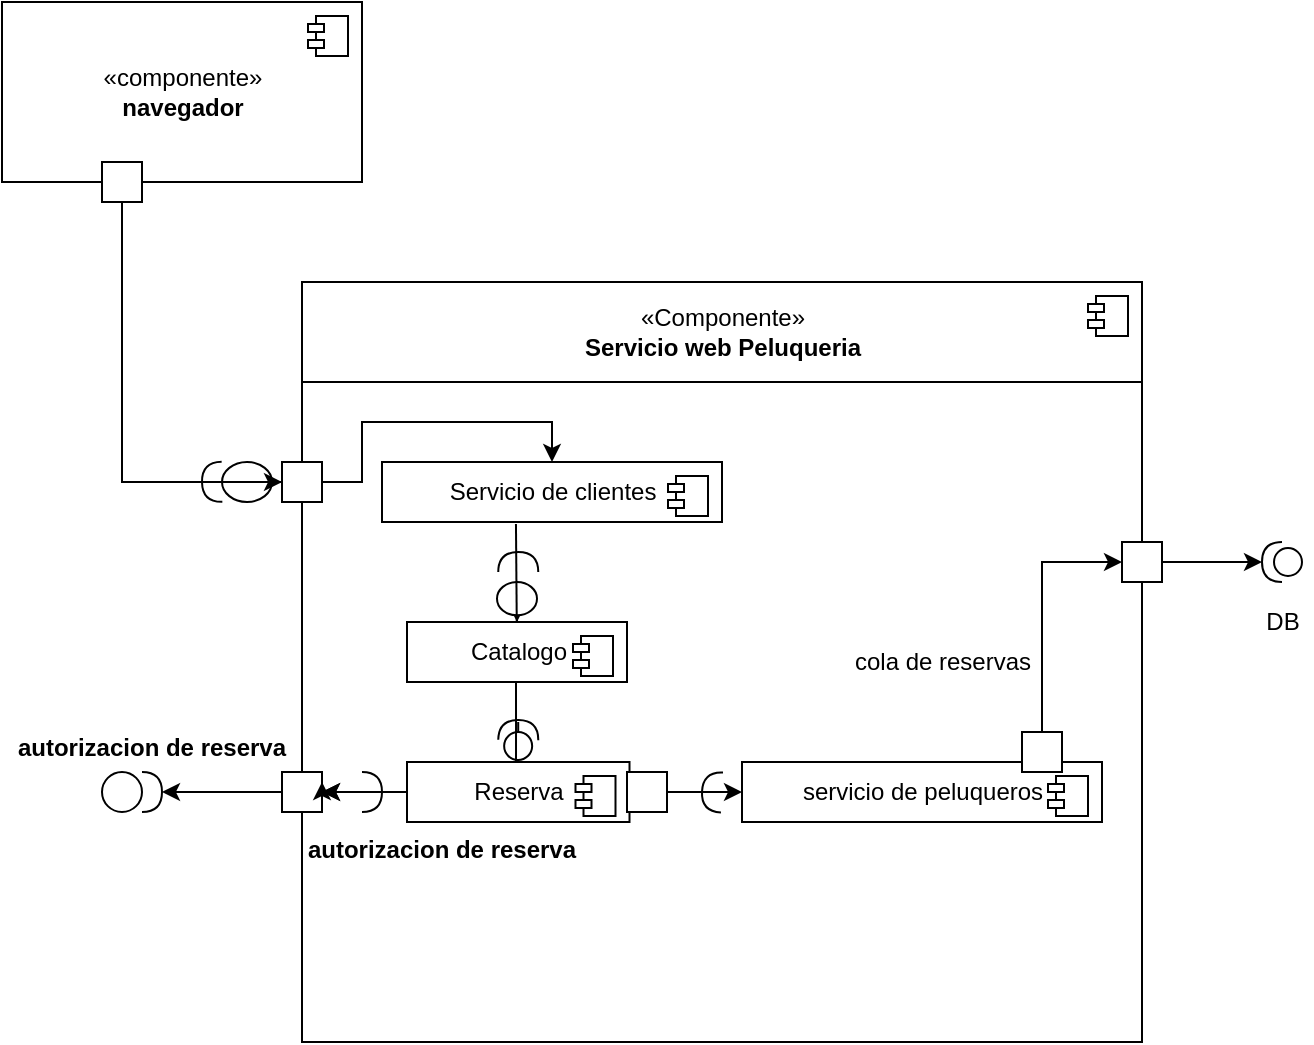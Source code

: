 <mxfile version="13.2.1" type="device"><diagram name="Page-1" id="b5b7bab2-c9e2-2cf4-8b2a-24fd1a2a6d21"><mxGraphModel dx="1648" dy="790" grid="1" gridSize="10" guides="1" tooltips="1" connect="1" arrows="1" fold="1" page="1" pageScale="1" pageWidth="827" pageHeight="1169" background="#ffffff" math="0" shadow="0"><root><mxCell id="0"/><mxCell id="1" parent="0"/><mxCell id="eTVQsn7Vs9Rh27knlKW9-17" style="edgeStyle=orthogonalEdgeStyle;rounded=0;orthogonalLoop=1;jettySize=auto;html=1;exitX=0;exitY=0.5;exitDx=0;exitDy=0;entryX=1;entryY=0.5;entryDx=0;entryDy=0;dashed=1;" parent="1" target="eTVQsn7Vs9Rh27knlKW9-12" edge="1"><mxGeometry relative="1" as="geometry"><mxPoint x="180" y="275" as="sourcePoint"/></mxGeometry></mxCell><mxCell id="eTVQsn7Vs9Rh27knlKW9-12" value="Reserva" style="html=1;dropTarget=0;" parent="1" vertex="1"><mxGeometry x="180" y="350" width="180" height="40" as="geometry"/></mxCell><mxCell id="eTVQsn7Vs9Rh27knlKW9-13" value="" style="shape=component;jettyWidth=8;jettyHeight=4;" parent="eTVQsn7Vs9Rh27knlKW9-12" vertex="1"><mxGeometry x="1" width="20" height="20" relative="1" as="geometry"><mxPoint x="-27" y="7" as="offset"/></mxGeometry></mxCell><mxCell id="L-HVr2OqmcsQLaKD0maB-1" value="«Componente»&lt;br&gt;&lt;b&gt;Servicio web Peluqueria&lt;/b&gt;" style="html=1;dropTarget=0;" parent="1" vertex="1"><mxGeometry x="160" y="170" width="420" height="50" as="geometry"/></mxCell><mxCell id="L-HVr2OqmcsQLaKD0maB-2" value="" style="shape=component;jettyWidth=8;jettyHeight=4;" parent="L-HVr2OqmcsQLaKD0maB-1" vertex="1"><mxGeometry x="1" width="20" height="20" relative="1" as="geometry"><mxPoint x="-27" y="7" as="offset"/></mxGeometry></mxCell><mxCell id="L-HVr2OqmcsQLaKD0maB-3" value="" style="html=1;" parent="1" vertex="1"><mxGeometry x="160" y="220" width="420" height="330" as="geometry"/></mxCell><mxCell id="L-HVr2OqmcsQLaKD0maB-6" value="«componente»&lt;br&gt;&lt;b&gt;navegador&lt;/b&gt;" style="html=1;dropTarget=0;" parent="1" vertex="1"><mxGeometry x="10" y="30" width="180" height="90" as="geometry"/></mxCell><mxCell id="L-HVr2OqmcsQLaKD0maB-7" value="" style="shape=component;jettyWidth=8;jettyHeight=4;" parent="L-HVr2OqmcsQLaKD0maB-6" vertex="1"><mxGeometry x="1" width="20" height="20" relative="1" as="geometry"><mxPoint x="-27" y="7" as="offset"/></mxGeometry></mxCell><mxCell id="L-HVr2OqmcsQLaKD0maB-14" style="edgeStyle=orthogonalEdgeStyle;rounded=0;orthogonalLoop=1;jettySize=auto;html=1;entryX=0.5;entryY=0;entryDx=0;entryDy=0;" parent="1" source="SXEvewp7m8TOfxpZrcnE-1" target="L-HVr2OqmcsQLaKD0maB-12" edge="1"><mxGeometry relative="1" as="geometry"/></mxCell><mxCell id="L-HVr2OqmcsQLaKD0maB-8" value="Catalogo" style="html=1;dropTarget=0;" parent="1" vertex="1"><mxGeometry x="212.5" y="340" width="110" height="30" as="geometry"/></mxCell><mxCell id="L-HVr2OqmcsQLaKD0maB-9" value="" style="shape=component;jettyWidth=8;jettyHeight=4;" parent="L-HVr2OqmcsQLaKD0maB-8" vertex="1"><mxGeometry x="1" width="20" height="20" relative="1" as="geometry"><mxPoint x="-27" y="7" as="offset"/></mxGeometry></mxCell><mxCell id="L-HVr2OqmcsQLaKD0maB-32" style="edgeStyle=orthogonalEdgeStyle;rounded=0;orthogonalLoop=1;jettySize=auto;html=1;exitX=0;exitY=0.5;exitDx=0;exitDy=0;entryX=1;entryY=0.5;entryDx=0;entryDy=0;" parent="1" source="L-HVr2OqmcsQLaKD0maB-33" target="L-HVr2OqmcsQLaKD0maB-31" edge="1"><mxGeometry relative="1" as="geometry"/></mxCell><mxCell id="L-HVr2OqmcsQLaKD0maB-36" style="edgeStyle=orthogonalEdgeStyle;rounded=0;orthogonalLoop=1;jettySize=auto;html=1;exitX=0;exitY=0.5;exitDx=0;exitDy=0;entryX=1;entryY=0.5;entryDx=0;entryDy=0;" parent="1" source="L-HVr2OqmcsQLaKD0maB-12" target="L-HVr2OqmcsQLaKD0maB-31" edge="1"><mxGeometry relative="1" as="geometry"/></mxCell><mxCell id="L-HVr2OqmcsQLaKD0maB-12" value="Reserva" style="html=1;dropTarget=0;" parent="1" vertex="1"><mxGeometry x="212.5" y="410" width="111.25" height="30" as="geometry"/></mxCell><mxCell id="L-HVr2OqmcsQLaKD0maB-13" value="" style="shape=component;jettyWidth=8;jettyHeight=4;" parent="L-HVr2OqmcsQLaKD0maB-12" vertex="1"><mxGeometry x="1" width="20" height="20" relative="1" as="geometry"><mxPoint x="-27" y="7" as="offset"/></mxGeometry></mxCell><mxCell id="L-HVr2OqmcsQLaKD0maB-21" value="" style="shape=umlBoundary;whiteSpace=wrap;html=1;rotation=-180;" parent="1" vertex="1"><mxGeometry x="120" y="260" width="30" height="20" as="geometry"/></mxCell><mxCell id="L-HVr2OqmcsQLaKD0maB-27" style="edgeStyle=orthogonalEdgeStyle;rounded=0;orthogonalLoop=1;jettySize=auto;html=1;exitX=1;exitY=0.5;exitDx=0;exitDy=0;entryX=0.5;entryY=0;entryDx=0;entryDy=0;" parent="1" source="L-HVr2OqmcsQLaKD0maB-28" target="L-HVr2OqmcsQLaKD0maB-8" edge="1"><mxGeometry relative="1" as="geometry"/></mxCell><mxCell id="L-HVr2OqmcsQLaKD0maB-23" value="" style="html=1;" parent="1" vertex="1"><mxGeometry x="150" y="260" width="20" height="20" as="geometry"/></mxCell><mxCell id="5_LKxuTp0qOmciZy18Ir-15" style="edgeStyle=orthogonalEdgeStyle;rounded=0;orthogonalLoop=1;jettySize=auto;html=1;exitX=0.5;exitY=1;exitDx=0;exitDy=0;entryX=0;entryY=0.5;entryDx=0;entryDy=0;" parent="1" source="L-HVr2OqmcsQLaKD0maB-25" target="L-HVr2OqmcsQLaKD0maB-23" edge="1"><mxGeometry relative="1" as="geometry"><Array as="points"><mxPoint x="70" y="270"/></Array></mxGeometry></mxCell><mxCell id="L-HVr2OqmcsQLaKD0maB-25" value="" style="html=1;" parent="1" vertex="1"><mxGeometry x="60" y="110" width="20" height="20" as="geometry"/></mxCell><mxCell id="L-HVr2OqmcsQLaKD0maB-28" value="" style="shape=umlBoundary;whiteSpace=wrap;html=1;rotation=-90;" parent="1" vertex="1"><mxGeometry x="257.5" y="320" width="20" height="20" as="geometry"/></mxCell><mxCell id="L-HVr2OqmcsQLaKD0maB-29" style="edgeStyle=orthogonalEdgeStyle;rounded=0;orthogonalLoop=1;jettySize=auto;html=1;exitX=1;exitY=0.5;exitDx=0;exitDy=0;entryX=0.5;entryY=0;entryDx=0;entryDy=0;" parent="1" source="L-HVr2OqmcsQLaKD0maB-23" target="5_LKxuTp0qOmciZy18Ir-1" edge="1"><mxGeometry relative="1" as="geometry"><mxPoint x="170" y="270" as="sourcePoint"/><mxPoint x="267.5" y="340" as="targetPoint"/></mxGeometry></mxCell><mxCell id="L-HVr2OqmcsQLaKD0maB-30" value="" style="shape=requiredInterface;html=1;verticalLabelPosition=bottom;" parent="1" vertex="1"><mxGeometry x="80" y="415" width="10" height="20" as="geometry"/></mxCell><mxCell id="L-HVr2OqmcsQLaKD0maB-38" style="edgeStyle=orthogonalEdgeStyle;rounded=0;orthogonalLoop=1;jettySize=auto;html=1;exitX=0;exitY=0.5;exitDx=0;exitDy=0;entryX=1;entryY=0.5;entryDx=0;entryDy=0;entryPerimeter=0;" parent="1" source="L-HVr2OqmcsQLaKD0maB-31" target="L-HVr2OqmcsQLaKD0maB-30" edge="1"><mxGeometry relative="1" as="geometry"/></mxCell><mxCell id="L-HVr2OqmcsQLaKD0maB-31" value="" style="html=1;" parent="1" vertex="1"><mxGeometry x="150" y="415" width="20" height="20" as="geometry"/></mxCell><mxCell id="L-HVr2OqmcsQLaKD0maB-35" style="edgeStyle=orthogonalEdgeStyle;rounded=0;orthogonalLoop=1;jettySize=auto;html=1;exitX=1;exitY=0.5;exitDx=0;exitDy=0;exitPerimeter=0;entryX=1;entryY=0.25;entryDx=0;entryDy=0;" parent="1" source="L-HVr2OqmcsQLaKD0maB-33" target="L-HVr2OqmcsQLaKD0maB-31" edge="1"><mxGeometry relative="1" as="geometry"/></mxCell><mxCell id="L-HVr2OqmcsQLaKD0maB-33" value="" style="shape=requiredInterface;html=1;verticalLabelPosition=bottom;" parent="1" vertex="1"><mxGeometry x="190" y="415" width="10" height="20" as="geometry"/></mxCell><mxCell id="L-HVr2OqmcsQLaKD0maB-37" value="autorizacion de reserva" style="text;align=center;fontStyle=1;verticalAlign=middle;spacingLeft=3;spacingRight=3;strokeColor=none;rotatable=0;points=[[0,0.5],[1,0.5]];portConstraint=eastwest;" parent="1" vertex="1"><mxGeometry x="190" y="440" width="80" height="26" as="geometry"/></mxCell><mxCell id="L-HVr2OqmcsQLaKD0maB-39" value="autorizacion de reserva" style="text;align=center;fontStyle=1;verticalAlign=middle;spacingLeft=3;spacingRight=3;strokeColor=none;rotatable=0;points=[[0,0.5],[1,0.5]];portConstraint=eastwest;" parent="1" vertex="1"><mxGeometry x="45" y="389" width="80" height="26" as="geometry"/></mxCell><mxCell id="5_LKxuTp0qOmciZy18Ir-11" style="edgeStyle=orthogonalEdgeStyle;rounded=0;orthogonalLoop=1;jettySize=auto;html=1;exitX=1;exitY=0.5;exitDx=0;exitDy=0;entryX=0;entryY=0.5;entryDx=0;entryDy=0;" parent="1" source="L-HVr2OqmcsQLaKD0maB-40" target="L-HVr2OqmcsQLaKD0maB-41" edge="1"><mxGeometry relative="1" as="geometry"/></mxCell><mxCell id="L-HVr2OqmcsQLaKD0maB-40" value="" style="html=1;" parent="1" vertex="1"><mxGeometry x="322.5" y="415" width="20" height="20" as="geometry"/></mxCell><mxCell id="L-HVr2OqmcsQLaKD0maB-41" value="servicio de peluqueros" style="html=1;dropTarget=0;" parent="1" vertex="1"><mxGeometry x="380" y="410" width="180" height="30" as="geometry"/></mxCell><mxCell id="L-HVr2OqmcsQLaKD0maB-42" value="" style="shape=component;jettyWidth=8;jettyHeight=4;" parent="L-HVr2OqmcsQLaKD0maB-41" vertex="1"><mxGeometry x="1" width="20" height="20" relative="1" as="geometry"><mxPoint x="-27" y="7" as="offset"/></mxGeometry></mxCell><mxCell id="L-HVr2OqmcsQLaKD0maB-44" value="" style="html=1;" parent="1" vertex="1"><mxGeometry x="520" y="395" width="20" height="20" as="geometry"/></mxCell><mxCell id="L-HVr2OqmcsQLaKD0maB-50" style="edgeStyle=orthogonalEdgeStyle;rounded=0;orthogonalLoop=1;jettySize=auto;html=1;exitX=1;exitY=0.5;exitDx=0;exitDy=0;entryX=0;entryY=0.5;entryDx=0;entryDy=0;" parent="1" source="L-HVr2OqmcsQLaKD0maB-45" edge="1"><mxGeometry relative="1" as="geometry"><mxPoint x="640" y="310" as="targetPoint"/></mxGeometry></mxCell><mxCell id="L-HVr2OqmcsQLaKD0maB-45" value="" style="html=1;" parent="1" vertex="1"><mxGeometry x="570" y="300" width="20" height="20" as="geometry"/></mxCell><mxCell id="L-HVr2OqmcsQLaKD0maB-47" value="DB" style="text;html=1;align=center;verticalAlign=middle;resizable=0;points=[];autosize=1;" parent="1" vertex="1"><mxGeometry x="635" y="330" width="30" height="20" as="geometry"/></mxCell><mxCell id="L-HVr2OqmcsQLaKD0maB-49" value="cola de reservas" style="text;html=1;align=center;verticalAlign=middle;resizable=0;points=[];autosize=1;" parent="1" vertex="1"><mxGeometry x="430" y="350" width="100" height="20" as="geometry"/></mxCell><mxCell id="5_LKxuTp0qOmciZy18Ir-1" value="Servicio de clientes" style="html=1;dropTarget=0;" parent="1" vertex="1"><mxGeometry x="200" y="260" width="170" height="30" as="geometry"/></mxCell><mxCell id="5_LKxuTp0qOmciZy18Ir-2" value="" style="shape=component;jettyWidth=8;jettyHeight=4;" parent="5_LKxuTp0qOmciZy18Ir-1" vertex="1"><mxGeometry x="1" width="20" height="20" relative="1" as="geometry"><mxPoint x="-27" y="7" as="offset"/></mxGeometry></mxCell><mxCell id="5_LKxuTp0qOmciZy18Ir-5" style="edgeStyle=orthogonalEdgeStyle;rounded=0;orthogonalLoop=1;jettySize=auto;html=1;exitX=0.5;exitY=0;exitDx=0;exitDy=0;entryX=0;entryY=0.5;entryDx=0;entryDy=0;" parent="1" source="L-HVr2OqmcsQLaKD0maB-44" target="L-HVr2OqmcsQLaKD0maB-45" edge="1"><mxGeometry relative="1" as="geometry"><mxPoint x="530" y="395" as="sourcePoint"/><mxPoint x="570" y="310" as="targetPoint"/></mxGeometry></mxCell><mxCell id="5_LKxuTp0qOmciZy18Ir-10" value="" style="shape=requiredInterface;html=1;verticalLabelPosition=bottom;rotation=-177;" parent="1" vertex="1"><mxGeometry x="360" y="415" width="10" height="20" as="geometry"/></mxCell><mxCell id="5_LKxuTp0qOmciZy18Ir-12" value="" style="shape=requiredInterface;html=1;verticalLabelPosition=bottom;rotation=-181;" parent="1" vertex="1"><mxGeometry x="110" y="260" width="10" height="20" as="geometry"/></mxCell><mxCell id="5_LKxuTp0qOmciZy18Ir-16" value="" style="shape=requiredInterface;html=1;verticalLabelPosition=bottom;rotation=-90;" parent="1" vertex="1"><mxGeometry x="263.13" y="300" width="10" height="20" as="geometry"/></mxCell><mxCell id="5_LKxuTp0qOmciZy18Ir-18" value="" style="endArrow=none;html=1;entryX=0.394;entryY=1.033;entryDx=0;entryDy=0;entryPerimeter=0;" parent="1" source="L-HVr2OqmcsQLaKD0maB-8" target="5_LKxuTp0qOmciZy18Ir-1" edge="1"><mxGeometry width="50" height="50" relative="1" as="geometry"><mxPoint x="390" y="430" as="sourcePoint"/><mxPoint x="440" y="380" as="targetPoint"/></mxGeometry></mxCell><mxCell id="5_LKxuTp0qOmciZy18Ir-20" value="" style="ellipse;whiteSpace=wrap;html=1;" parent="1" vertex="1"><mxGeometry x="60" y="415" width="20" height="20" as="geometry"/></mxCell><mxCell id="5_LKxuTp0qOmciZy18Ir-21" value="" style="shape=providedRequiredInterface;html=1;verticalLabelPosition=bottom;rotation=-180;" parent="1" vertex="1"><mxGeometry x="640" y="300" width="20" height="20" as="geometry"/></mxCell><mxCell id="SXEvewp7m8TOfxpZrcnE-1" value="" style="shape=providedRequiredInterface;html=1;verticalLabelPosition=bottom;rotation=-89;" vertex="1" parent="1"><mxGeometry x="258.13" y="389" width="20" height="20" as="geometry"/></mxCell><mxCell id="SXEvewp7m8TOfxpZrcnE-3" value="" style="endArrow=none;html=1;entryX=0.394;entryY=1.033;entryDx=0;entryDy=0;entryPerimeter=0;" edge="1" parent="1"><mxGeometry width="50" height="50" relative="1" as="geometry"><mxPoint x="267" y="410" as="sourcePoint"/><mxPoint x="267" y="370" as="targetPoint"/><Array as="points"><mxPoint x="267.02" y="399.01"/></Array></mxGeometry></mxCell></root></mxGraphModel></diagram></mxfile>
